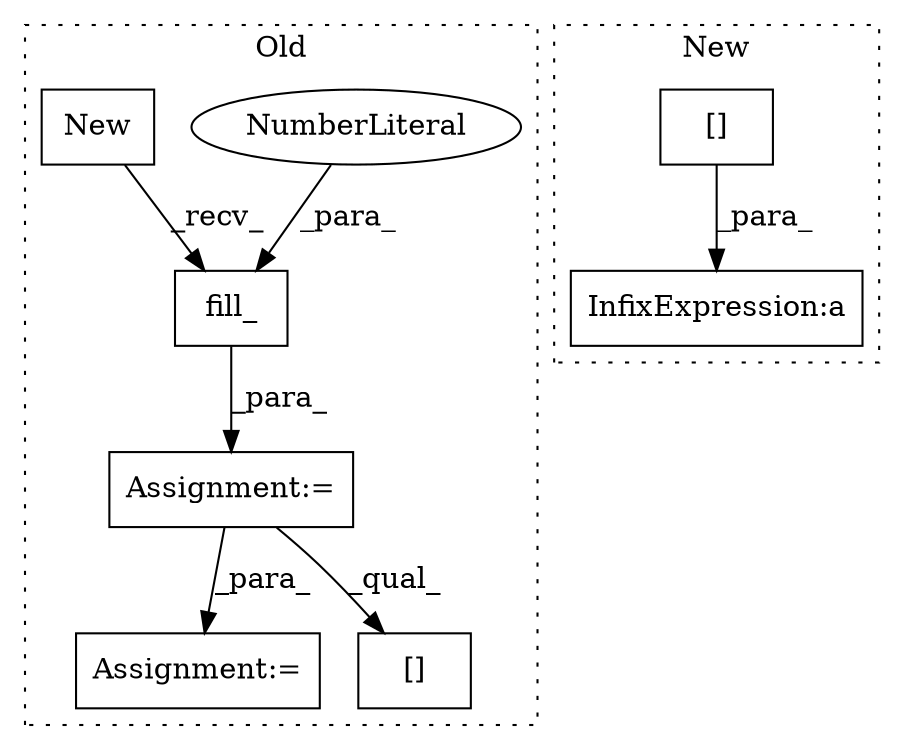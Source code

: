 digraph G {
subgraph cluster0 {
1 [label="fill_" a="32" s="640,647" l="6,1" shape="box"];
3 [label="NumberLiteral" a="34" s="646" l="1" shape="ellipse"];
4 [label="New" a="32" s="633,638" l="4,1" shape="box"];
5 [label="Assignment:=" a="7" s="723" l="2" shape="box"];
6 [label="Assignment:=" a="7" s="690" l="1" shape="box"];
7 [label="[]" a="2" s="725,735" l="7,1" shape="box"];
label = "Old";
style="dotted";
}
subgraph cluster1 {
2 [label="[]" a="2" s="760,767" l="4,1" shape="box"];
8 [label="InfixExpression:a" a="27" s="757" l="3" shape="box"];
label = "New";
style="dotted";
}
1 -> 6 [label="_para_"];
2 -> 8 [label="_para_"];
3 -> 1 [label="_para_"];
4 -> 1 [label="_recv_"];
6 -> 7 [label="_qual_"];
6 -> 5 [label="_para_"];
}